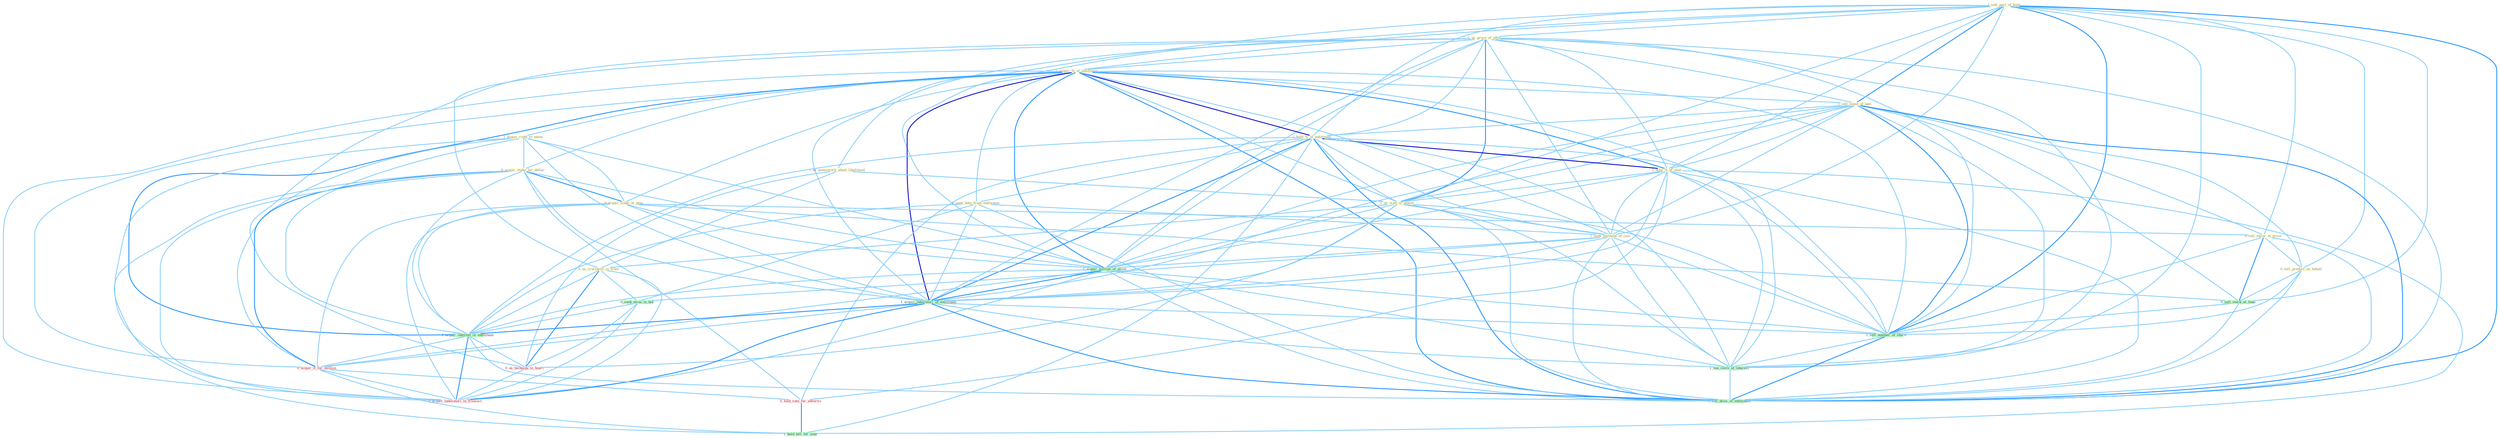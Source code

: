 Graph G{ 
    node
    [shape=polygon,style=filled,width=.5,height=.06,color="#BDFCC9",fixedsize=true,fontsize=4,
    fontcolor="#2f4f4f"];
    {node
    [color="#ffffe0", fontcolor="#8b7d6b"] "1_sell_part_of_hold " "1_us_proce_of_offer " "1_acquir_%_of_entitynam " "1_acquir_right_to_name " "0_acquir_stake_for_dollar " "0_acquir_stake_at_penc " "1_sell_some_of_unit " "1_us_guesswork_about_likelihood " "1_hold_%_of_entitynam " "0_sell_secur_at_price " "0_seek_help_from_entitynam " "1_hold_%_of_seat " "1_us_watt_of_power " "0_us_crocidolit_in_filter " "0_sell_product_on_behalf " "1_seek_payment_of_cost "}
{node [color="#fff0f5", fontcolor="#b22222"] "0_us_techniqu_in_heart " "0_acquir_it_for_million " "0_hold_rate_for_advertis " "0_acquir_laboratori_in_transact "}
edge [color="#B0E2FF"];

	"1_sell_part_of_hold " -- "1_us_proce_of_offer " [w="1", color="#87cefa" ];
	"1_sell_part_of_hold " -- "1_acquir_%_of_entitynam " [w="1", color="#87cefa" ];
	"1_sell_part_of_hold " -- "1_sell_some_of_unit " [w="2", color="#1e90ff" , len=0.8];
	"1_sell_part_of_hold " -- "1_hold_%_of_entitynam " [w="1", color="#87cefa" ];
	"1_sell_part_of_hold " -- "0_sell_secur_at_price " [w="1", color="#87cefa" ];
	"1_sell_part_of_hold " -- "1_hold_%_of_seat " [w="1", color="#87cefa" ];
	"1_sell_part_of_hold " -- "1_us_watt_of_power " [w="1", color="#87cefa" ];
	"1_sell_part_of_hold " -- "0_sell_product_on_behalf " [w="1", color="#87cefa" ];
	"1_sell_part_of_hold " -- "1_seek_payment_of_cost " [w="1", color="#87cefa" ];
	"1_sell_part_of_hold " -- "1_acquir_million_of_asset " [w="1", color="#87cefa" ];
	"1_sell_part_of_hold " -- "1_acquir_laboratori_of_entitynam " [w="1", color="#87cefa" ];
	"1_sell_part_of_hold " -- "0_sell_stock_at_time " [w="1", color="#87cefa" ];
	"1_sell_part_of_hold " -- "1_sell_number_of_share " [w="2", color="#1e90ff" , len=0.8];
	"1_sell_part_of_hold " -- "1_see_reviv_of_interest " [w="1", color="#87cefa" ];
	"1_sell_part_of_hold " -- "1_sell_divis_of_entitynam " [w="2", color="#1e90ff" , len=0.8];
	"1_us_proce_of_offer " -- "1_acquir_%_of_entitynam " [w="1", color="#87cefa" ];
	"1_us_proce_of_offer " -- "1_sell_some_of_unit " [w="1", color="#87cefa" ];
	"1_us_proce_of_offer " -- "1_us_guesswork_about_likelihood " [w="1", color="#87cefa" ];
	"1_us_proce_of_offer " -- "1_hold_%_of_entitynam " [w="1", color="#87cefa" ];
	"1_us_proce_of_offer " -- "1_hold_%_of_seat " [w="1", color="#87cefa" ];
	"1_us_proce_of_offer " -- "1_us_watt_of_power " [w="2", color="#1e90ff" , len=0.8];
	"1_us_proce_of_offer " -- "0_us_crocidolit_in_filter " [w="1", color="#87cefa" ];
	"1_us_proce_of_offer " -- "1_seek_payment_of_cost " [w="1", color="#87cefa" ];
	"1_us_proce_of_offer " -- "1_acquir_million_of_asset " [w="1", color="#87cefa" ];
	"1_us_proce_of_offer " -- "1_acquir_laboratori_of_entitynam " [w="1", color="#87cefa" ];
	"1_us_proce_of_offer " -- "0_us_techniqu_in_heart " [w="1", color="#87cefa" ];
	"1_us_proce_of_offer " -- "1_sell_number_of_share " [w="1", color="#87cefa" ];
	"1_us_proce_of_offer " -- "1_see_reviv_of_interest " [w="1", color="#87cefa" ];
	"1_us_proce_of_offer " -- "1_sell_divis_of_entitynam " [w="1", color="#87cefa" ];
	"1_acquir_%_of_entitynam " -- "1_acquir_right_to_name " [w="1", color="#87cefa" ];
	"1_acquir_%_of_entitynam " -- "0_acquir_stake_for_dollar " [w="1", color="#87cefa" ];
	"1_acquir_%_of_entitynam " -- "0_acquir_stake_at_penc " [w="1", color="#87cefa" ];
	"1_acquir_%_of_entitynam " -- "1_sell_some_of_unit " [w="1", color="#87cefa" ];
	"1_acquir_%_of_entitynam " -- "1_hold_%_of_entitynam " [w="3", color="#0000cd" , len=0.6];
	"1_acquir_%_of_entitynam " -- "0_seek_help_from_entitynam " [w="1", color="#87cefa" ];
	"1_acquir_%_of_entitynam " -- "1_hold_%_of_seat " [w="2", color="#1e90ff" , len=0.8];
	"1_acquir_%_of_entitynam " -- "1_us_watt_of_power " [w="1", color="#87cefa" ];
	"1_acquir_%_of_entitynam " -- "1_seek_payment_of_cost " [w="1", color="#87cefa" ];
	"1_acquir_%_of_entitynam " -- "1_acquir_million_of_asset " [w="2", color="#1e90ff" , len=0.8];
	"1_acquir_%_of_entitynam " -- "1_acquir_laboratori_of_entitynam " [w="3", color="#0000cd" , len=0.6];
	"1_acquir_%_of_entitynam " -- "1_acquir_interest_in_entitynam " [w="2", color="#1e90ff" , len=0.8];
	"1_acquir_%_of_entitynam " -- "0_acquir_it_for_million " [w="1", color="#87cefa" ];
	"1_acquir_%_of_entitynam " -- "0_acquir_laboratori_in_transact " [w="1", color="#87cefa" ];
	"1_acquir_%_of_entitynam " -- "1_sell_number_of_share " [w="1", color="#87cefa" ];
	"1_acquir_%_of_entitynam " -- "1_see_reviv_of_interest " [w="1", color="#87cefa" ];
	"1_acquir_%_of_entitynam " -- "1_sell_divis_of_entitynam " [w="2", color="#1e90ff" , len=0.8];
	"1_acquir_right_to_name " -- "0_acquir_stake_for_dollar " [w="1", color="#87cefa" ];
	"1_acquir_right_to_name " -- "0_acquir_stake_at_penc " [w="1", color="#87cefa" ];
	"1_acquir_right_to_name " -- "1_acquir_million_of_asset " [w="1", color="#87cefa" ];
	"1_acquir_right_to_name " -- "1_acquir_laboratori_of_entitynam " [w="1", color="#87cefa" ];
	"1_acquir_right_to_name " -- "1_acquir_interest_in_entitynam " [w="1", color="#87cefa" ];
	"1_acquir_right_to_name " -- "0_acquir_it_for_million " [w="1", color="#87cefa" ];
	"1_acquir_right_to_name " -- "0_acquir_laboratori_in_transact " [w="1", color="#87cefa" ];
	"0_acquir_stake_for_dollar " -- "0_acquir_stake_at_penc " [w="2", color="#1e90ff" , len=0.8];
	"0_acquir_stake_for_dollar " -- "1_acquir_million_of_asset " [w="1", color="#87cefa" ];
	"0_acquir_stake_for_dollar " -- "1_acquir_laboratori_of_entitynam " [w="1", color="#87cefa" ];
	"0_acquir_stake_for_dollar " -- "1_acquir_interest_in_entitynam " [w="1", color="#87cefa" ];
	"0_acquir_stake_for_dollar " -- "0_acquir_it_for_million " [w="2", color="#1e90ff" , len=0.8];
	"0_acquir_stake_for_dollar " -- "0_hold_rate_for_advertis " [w="1", color="#87cefa" ];
	"0_acquir_stake_for_dollar " -- "0_acquir_laboratori_in_transact " [w="1", color="#87cefa" ];
	"0_acquir_stake_for_dollar " -- "1_hold_bill_for_year " [w="1", color="#87cefa" ];
	"0_acquir_stake_at_penc " -- "0_sell_secur_at_price " [w="1", color="#87cefa" ];
	"0_acquir_stake_at_penc " -- "1_acquir_million_of_asset " [w="1", color="#87cefa" ];
	"0_acquir_stake_at_penc " -- "1_acquir_laboratori_of_entitynam " [w="1", color="#87cefa" ];
	"0_acquir_stake_at_penc " -- "1_acquir_interest_in_entitynam " [w="1", color="#87cefa" ];
	"0_acquir_stake_at_penc " -- "0_acquir_it_for_million " [w="1", color="#87cefa" ];
	"0_acquir_stake_at_penc " -- "0_acquir_laboratori_in_transact " [w="1", color="#87cefa" ];
	"0_acquir_stake_at_penc " -- "0_sell_stock_at_time " [w="1", color="#87cefa" ];
	"1_sell_some_of_unit " -- "1_hold_%_of_entitynam " [w="1", color="#87cefa" ];
	"1_sell_some_of_unit " -- "0_sell_secur_at_price " [w="1", color="#87cefa" ];
	"1_sell_some_of_unit " -- "1_hold_%_of_seat " [w="1", color="#87cefa" ];
	"1_sell_some_of_unit " -- "1_us_watt_of_power " [w="1", color="#87cefa" ];
	"1_sell_some_of_unit " -- "0_sell_product_on_behalf " [w="1", color="#87cefa" ];
	"1_sell_some_of_unit " -- "1_seek_payment_of_cost " [w="1", color="#87cefa" ];
	"1_sell_some_of_unit " -- "1_acquir_million_of_asset " [w="1", color="#87cefa" ];
	"1_sell_some_of_unit " -- "1_acquir_laboratori_of_entitynam " [w="1", color="#87cefa" ];
	"1_sell_some_of_unit " -- "0_sell_stock_at_time " [w="1", color="#87cefa" ];
	"1_sell_some_of_unit " -- "1_sell_number_of_share " [w="2", color="#1e90ff" , len=0.8];
	"1_sell_some_of_unit " -- "1_see_reviv_of_interest " [w="1", color="#87cefa" ];
	"1_sell_some_of_unit " -- "1_sell_divis_of_entitynam " [w="2", color="#1e90ff" , len=0.8];
	"1_us_guesswork_about_likelihood " -- "1_us_watt_of_power " [w="1", color="#87cefa" ];
	"1_us_guesswork_about_likelihood " -- "0_us_crocidolit_in_filter " [w="1", color="#87cefa" ];
	"1_us_guesswork_about_likelihood " -- "0_us_techniqu_in_heart " [w="1", color="#87cefa" ];
	"1_hold_%_of_entitynam " -- "0_seek_help_from_entitynam " [w="1", color="#87cefa" ];
	"1_hold_%_of_entitynam " -- "1_hold_%_of_seat " [w="3", color="#0000cd" , len=0.6];
	"1_hold_%_of_entitynam " -- "1_us_watt_of_power " [w="1", color="#87cefa" ];
	"1_hold_%_of_entitynam " -- "1_seek_payment_of_cost " [w="1", color="#87cefa" ];
	"1_hold_%_of_entitynam " -- "1_acquir_million_of_asset " [w="1", color="#87cefa" ];
	"1_hold_%_of_entitynam " -- "1_acquir_laboratori_of_entitynam " [w="2", color="#1e90ff" , len=0.8];
	"1_hold_%_of_entitynam " -- "1_acquir_interest_in_entitynam " [w="1", color="#87cefa" ];
	"1_hold_%_of_entitynam " -- "0_hold_rate_for_advertis " [w="1", color="#87cefa" ];
	"1_hold_%_of_entitynam " -- "1_sell_number_of_share " [w="1", color="#87cefa" ];
	"1_hold_%_of_entitynam " -- "1_see_reviv_of_interest " [w="1", color="#87cefa" ];
	"1_hold_%_of_entitynam " -- "1_hold_bill_for_year " [w="1", color="#87cefa" ];
	"1_hold_%_of_entitynam " -- "1_sell_divis_of_entitynam " [w="2", color="#1e90ff" , len=0.8];
	"0_sell_secur_at_price " -- "0_sell_product_on_behalf " [w="1", color="#87cefa" ];
	"0_sell_secur_at_price " -- "0_sell_stock_at_time " [w="2", color="#1e90ff" , len=0.8];
	"0_sell_secur_at_price " -- "1_sell_number_of_share " [w="1", color="#87cefa" ];
	"0_sell_secur_at_price " -- "1_sell_divis_of_entitynam " [w="1", color="#87cefa" ];
	"0_seek_help_from_entitynam " -- "1_seek_payment_of_cost " [w="1", color="#87cefa" ];
	"0_seek_help_from_entitynam " -- "1_acquir_laboratori_of_entitynam " [w="1", color="#87cefa" ];
	"0_seek_help_from_entitynam " -- "0_seek_term_in_bid " [w="1", color="#87cefa" ];
	"0_seek_help_from_entitynam " -- "1_acquir_interest_in_entitynam " [w="1", color="#87cefa" ];
	"0_seek_help_from_entitynam " -- "1_sell_divis_of_entitynam " [w="1", color="#87cefa" ];
	"1_hold_%_of_seat " -- "1_us_watt_of_power " [w="1", color="#87cefa" ];
	"1_hold_%_of_seat " -- "1_seek_payment_of_cost " [w="1", color="#87cefa" ];
	"1_hold_%_of_seat " -- "1_acquir_million_of_asset " [w="1", color="#87cefa" ];
	"1_hold_%_of_seat " -- "1_acquir_laboratori_of_entitynam " [w="1", color="#87cefa" ];
	"1_hold_%_of_seat " -- "0_hold_rate_for_advertis " [w="1", color="#87cefa" ];
	"1_hold_%_of_seat " -- "1_sell_number_of_share " [w="1", color="#87cefa" ];
	"1_hold_%_of_seat " -- "1_see_reviv_of_interest " [w="1", color="#87cefa" ];
	"1_hold_%_of_seat " -- "1_hold_bill_for_year " [w="1", color="#87cefa" ];
	"1_hold_%_of_seat " -- "1_sell_divis_of_entitynam " [w="1", color="#87cefa" ];
	"1_us_watt_of_power " -- "0_us_crocidolit_in_filter " [w="1", color="#87cefa" ];
	"1_us_watt_of_power " -- "1_seek_payment_of_cost " [w="1", color="#87cefa" ];
	"1_us_watt_of_power " -- "1_acquir_million_of_asset " [w="1", color="#87cefa" ];
	"1_us_watt_of_power " -- "1_acquir_laboratori_of_entitynam " [w="1", color="#87cefa" ];
	"1_us_watt_of_power " -- "0_us_techniqu_in_heart " [w="1", color="#87cefa" ];
	"1_us_watt_of_power " -- "1_sell_number_of_share " [w="1", color="#87cefa" ];
	"1_us_watt_of_power " -- "1_see_reviv_of_interest " [w="1", color="#87cefa" ];
	"1_us_watt_of_power " -- "1_sell_divis_of_entitynam " [w="1", color="#87cefa" ];
	"0_us_crocidolit_in_filter " -- "0_seek_term_in_bid " [w="1", color="#87cefa" ];
	"0_us_crocidolit_in_filter " -- "1_acquir_interest_in_entitynam " [w="1", color="#87cefa" ];
	"0_us_crocidolit_in_filter " -- "0_us_techniqu_in_heart " [w="2", color="#1e90ff" , len=0.8];
	"0_us_crocidolit_in_filter " -- "0_acquir_laboratori_in_transact " [w="1", color="#87cefa" ];
	"0_sell_product_on_behalf " -- "0_sell_stock_at_time " [w="1", color="#87cefa" ];
	"0_sell_product_on_behalf " -- "1_sell_number_of_share " [w="1", color="#87cefa" ];
	"0_sell_product_on_behalf " -- "1_sell_divis_of_entitynam " [w="1", color="#87cefa" ];
	"1_seek_payment_of_cost " -- "1_acquir_million_of_asset " [w="1", color="#87cefa" ];
	"1_seek_payment_of_cost " -- "1_acquir_laboratori_of_entitynam " [w="1", color="#87cefa" ];
	"1_seek_payment_of_cost " -- "0_seek_term_in_bid " [w="1", color="#87cefa" ];
	"1_seek_payment_of_cost " -- "1_sell_number_of_share " [w="1", color="#87cefa" ];
	"1_seek_payment_of_cost " -- "1_see_reviv_of_interest " [w="1", color="#87cefa" ];
	"1_seek_payment_of_cost " -- "1_sell_divis_of_entitynam " [w="1", color="#87cefa" ];
	"1_acquir_million_of_asset " -- "1_acquir_laboratori_of_entitynam " [w="2", color="#1e90ff" , len=0.8];
	"1_acquir_million_of_asset " -- "1_acquir_interest_in_entitynam " [w="1", color="#87cefa" ];
	"1_acquir_million_of_asset " -- "0_acquir_it_for_million " [w="1", color="#87cefa" ];
	"1_acquir_million_of_asset " -- "0_acquir_laboratori_in_transact " [w="1", color="#87cefa" ];
	"1_acquir_million_of_asset " -- "1_sell_number_of_share " [w="1", color="#87cefa" ];
	"1_acquir_million_of_asset " -- "1_see_reviv_of_interest " [w="1", color="#87cefa" ];
	"1_acquir_million_of_asset " -- "1_sell_divis_of_entitynam " [w="1", color="#87cefa" ];
	"1_acquir_laboratori_of_entitynam " -- "1_acquir_interest_in_entitynam " [w="2", color="#1e90ff" , len=0.8];
	"1_acquir_laboratori_of_entitynam " -- "0_acquir_it_for_million " [w="1", color="#87cefa" ];
	"1_acquir_laboratori_of_entitynam " -- "0_acquir_laboratori_in_transact " [w="2", color="#1e90ff" , len=0.8];
	"1_acquir_laboratori_of_entitynam " -- "1_sell_number_of_share " [w="1", color="#87cefa" ];
	"1_acquir_laboratori_of_entitynam " -- "1_see_reviv_of_interest " [w="1", color="#87cefa" ];
	"1_acquir_laboratori_of_entitynam " -- "1_sell_divis_of_entitynam " [w="2", color="#1e90ff" , len=0.8];
	"0_seek_term_in_bid " -- "1_acquir_interest_in_entitynam " [w="1", color="#87cefa" ];
	"0_seek_term_in_bid " -- "0_us_techniqu_in_heart " [w="1", color="#87cefa" ];
	"0_seek_term_in_bid " -- "0_acquir_laboratori_in_transact " [w="1", color="#87cefa" ];
	"1_acquir_interest_in_entitynam " -- "0_us_techniqu_in_heart " [w="1", color="#87cefa" ];
	"1_acquir_interest_in_entitynam " -- "0_acquir_it_for_million " [w="1", color="#87cefa" ];
	"1_acquir_interest_in_entitynam " -- "0_acquir_laboratori_in_transact " [w="2", color="#1e90ff" , len=0.8];
	"1_acquir_interest_in_entitynam " -- "1_sell_divis_of_entitynam " [w="1", color="#87cefa" ];
	"0_us_techniqu_in_heart " -- "0_acquir_laboratori_in_transact " [w="1", color="#87cefa" ];
	"0_acquir_it_for_million " -- "0_hold_rate_for_advertis " [w="1", color="#87cefa" ];
	"0_acquir_it_for_million " -- "0_acquir_laboratori_in_transact " [w="1", color="#87cefa" ];
	"0_acquir_it_for_million " -- "1_hold_bill_for_year " [w="1", color="#87cefa" ];
	"0_hold_rate_for_advertis " -- "1_hold_bill_for_year " [w="2", color="#1e90ff" , len=0.8];
	"0_sell_stock_at_time " -- "1_sell_number_of_share " [w="1", color="#87cefa" ];
	"0_sell_stock_at_time " -- "1_sell_divis_of_entitynam " [w="1", color="#87cefa" ];
	"1_sell_number_of_share " -- "1_see_reviv_of_interest " [w="1", color="#87cefa" ];
	"1_sell_number_of_share " -- "1_sell_divis_of_entitynam " [w="2", color="#1e90ff" , len=0.8];
	"1_see_reviv_of_interest " -- "1_sell_divis_of_entitynam " [w="1", color="#87cefa" ];
}